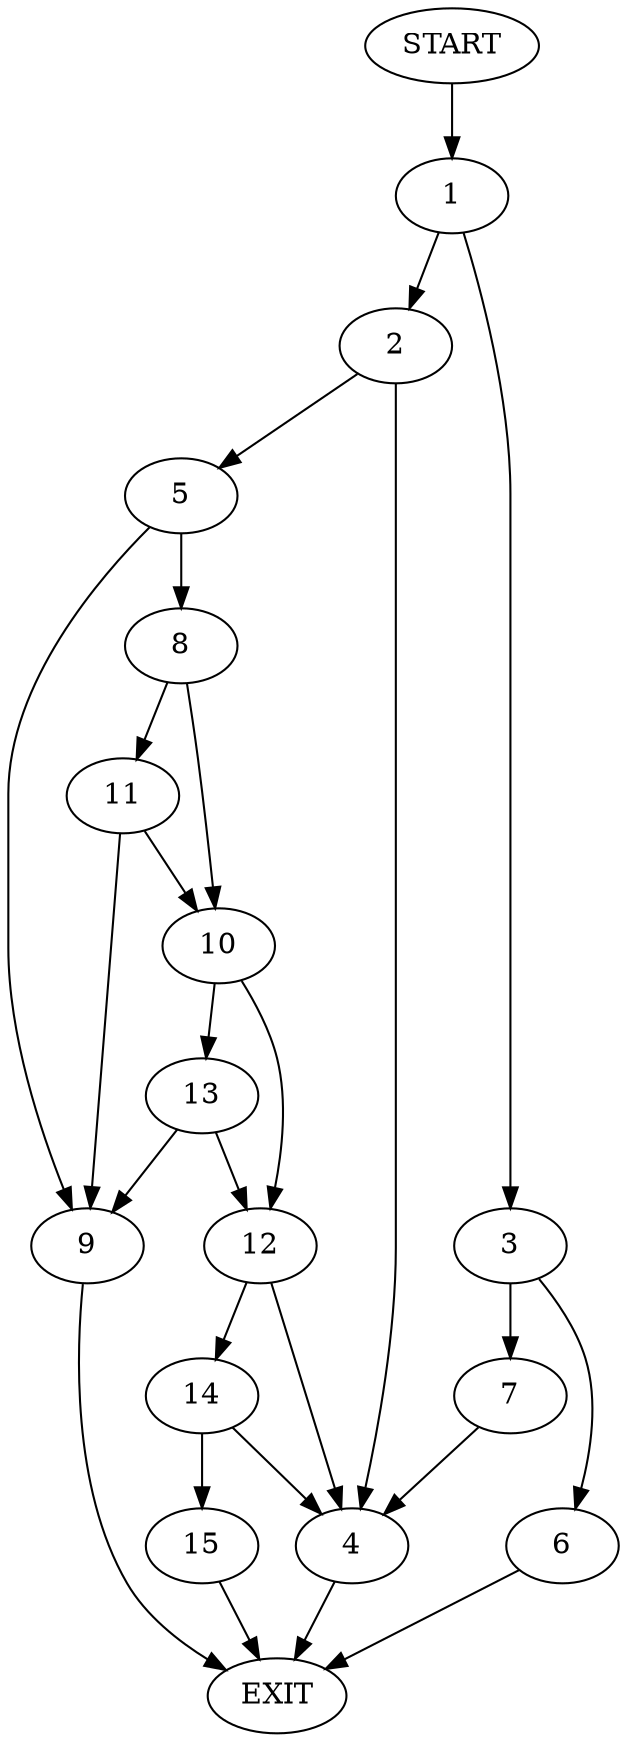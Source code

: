 digraph {
0 [label="START"]
16 [label="EXIT"]
0 -> 1
1 -> 2
1 -> 3
2 -> 4
2 -> 5
3 -> 6
3 -> 7
7 -> 4
6 -> 16
4 -> 16
5 -> 8
5 -> 9
9 -> 16
8 -> 10
8 -> 11
11 -> 10
11 -> 9
10 -> 12
10 -> 13
13 -> 12
13 -> 9
12 -> 14
12 -> 4
14 -> 4
14 -> 15
15 -> 16
}
